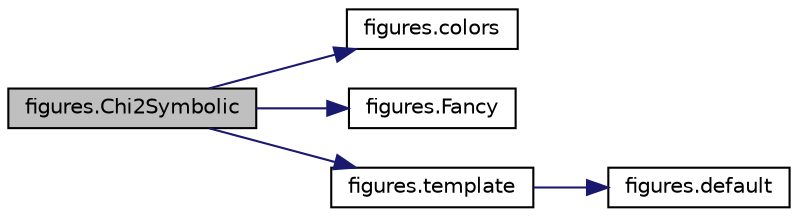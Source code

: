 digraph "figures.Chi2Symbolic"
{
 // INTERACTIVE_SVG=YES
 // LATEX_PDF_SIZE
  edge [fontname="Helvetica",fontsize="10",labelfontname="Helvetica",labelfontsize="10"];
  node [fontname="Helvetica",fontsize="10",shape=record];
  rankdir="LR";
  Node1 [label="figures.Chi2Symbolic",height=0.2,width=0.4,color="black", fillcolor="grey75", style="filled", fontcolor="black",tooltip=" "];
  Node1 -> Node2 [color="midnightblue",fontsize="10",style="solid",fontname="Helvetica"];
  Node2 [label="figures.colors",height=0.2,width=0.4,color="black", fillcolor="white", style="filled",URL="$namespacefigures.html#a17ca733e3099a3ac6f20226459f11024",tooltip=" "];
  Node1 -> Node3 [color="midnightblue",fontsize="10",style="solid",fontname="Helvetica"];
  Node3 [label="figures.Fancy",height=0.2,width=0.4,color="black", fillcolor="white", style="filled",URL="$namespacefigures.html#a4617eb2e9c8d3954ea76bc8f3db2c6ab",tooltip=" "];
  Node1 -> Node4 [color="midnightblue",fontsize="10",style="solid",fontname="Helvetica"];
  Node4 [label="figures.template",height=0.2,width=0.4,color="black", fillcolor="white", style="filled",URL="$namespacefigures.html#a8858806b667542fd46e0fd6293924b11",tooltip=" "];
  Node4 -> Node5 [color="midnightblue",fontsize="10",style="solid",fontname="Helvetica"];
  Node5 [label="figures.default",height=0.2,width=0.4,color="black", fillcolor="white", style="filled",URL="$namespacefigures.html#ab237102b5b926b7362955a66dde278ad",tooltip=" "];
}
